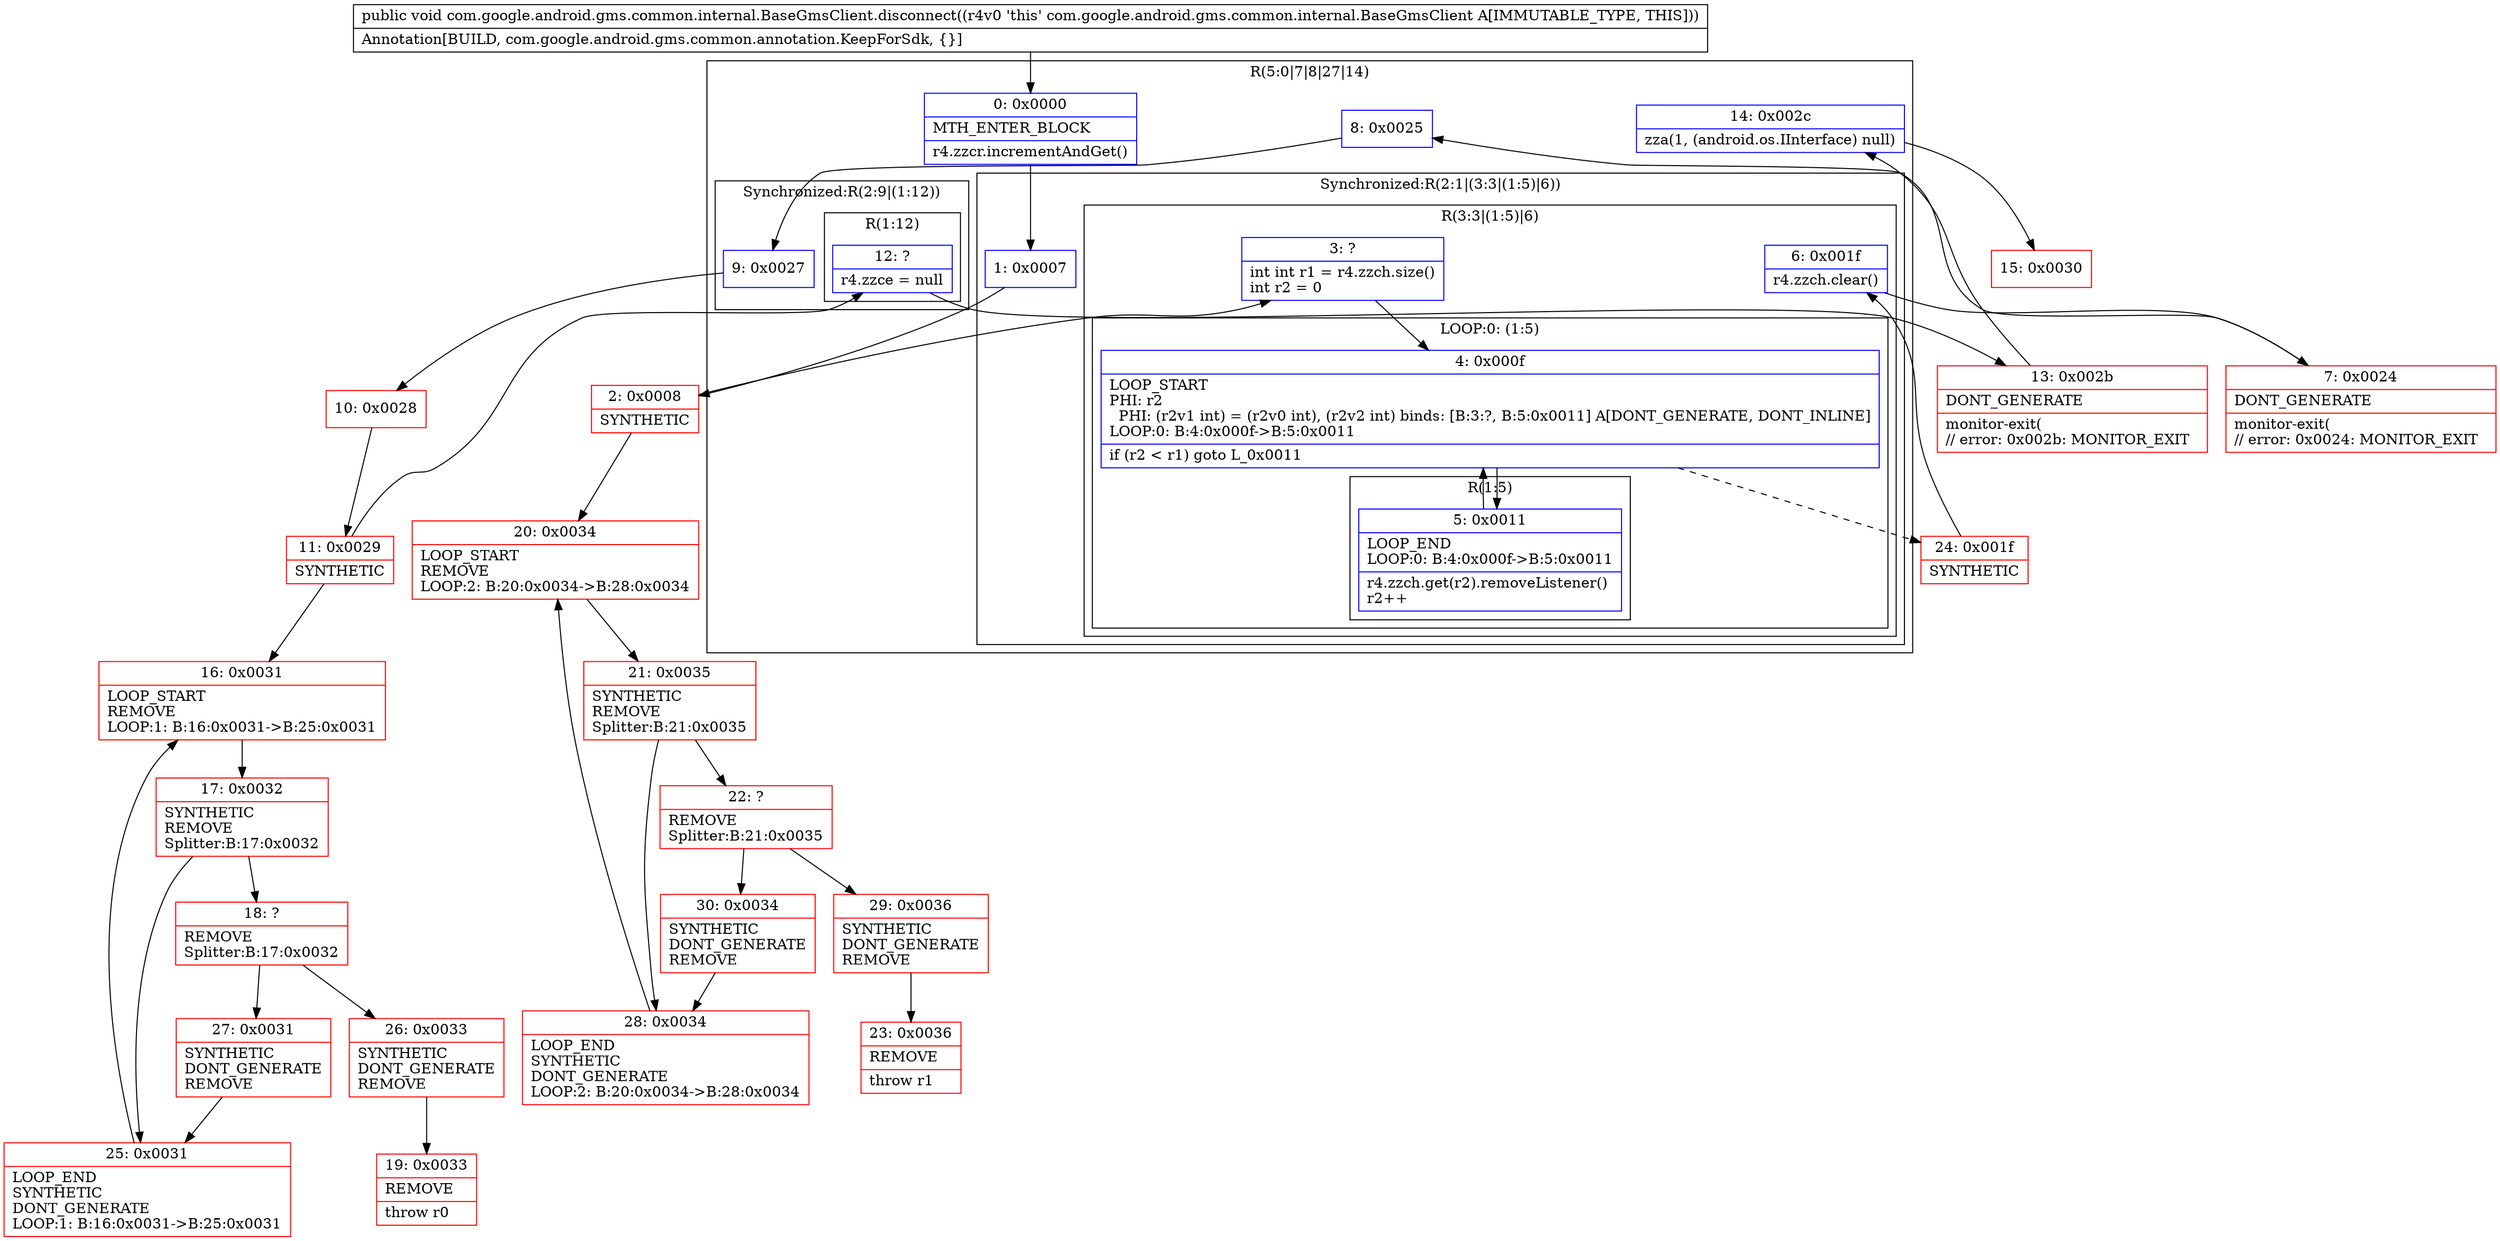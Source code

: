 digraph "CFG forcom.google.android.gms.common.internal.BaseGmsClient.disconnect()V" {
subgraph cluster_Region_863115227 {
label = "R(5:0|7|8|27|14)";
node [shape=record,color=blue];
Node_0 [shape=record,label="{0\:\ 0x0000|MTH_ENTER_BLOCK\l|r4.zzcr.incrementAndGet()\l}"];
subgraph cluster_SynchronizedRegion_1540218216 {
label = "Synchronized:R(2:1|(3:3|(1:5)|6))";
node [shape=record,color=blue];
Node_1 [shape=record,label="{1\:\ 0x0007}"];
subgraph cluster_Region_473504587 {
label = "R(3:3|(1:5)|6)";
node [shape=record,color=blue];
Node_3 [shape=record,label="{3\:\ ?|int int r1 = r4.zzch.size()\lint r2 = 0\l}"];
subgraph cluster_LoopRegion_1570915352 {
label = "LOOP:0: (1:5)";
node [shape=record,color=blue];
Node_4 [shape=record,label="{4\:\ 0x000f|LOOP_START\lPHI: r2 \l  PHI: (r2v1 int) = (r2v0 int), (r2v2 int) binds: [B:3:?, B:5:0x0011] A[DONT_GENERATE, DONT_INLINE]\lLOOP:0: B:4:0x000f\-\>B:5:0x0011\l|if (r2 \< r1) goto L_0x0011\l}"];
subgraph cluster_Region_1906847624 {
label = "R(1:5)";
node [shape=record,color=blue];
Node_5 [shape=record,label="{5\:\ 0x0011|LOOP_END\lLOOP:0: B:4:0x000f\-\>B:5:0x0011\l|r4.zzch.get(r2).removeListener()\lr2++\l}"];
}
}
Node_6 [shape=record,label="{6\:\ 0x001f|r4.zzch.clear()\l}"];
}
}
Node_8 [shape=record,label="{8\:\ 0x0025}"];
subgraph cluster_SynchronizedRegion_866780861 {
label = "Synchronized:R(2:9|(1:12))";
node [shape=record,color=blue];
Node_9 [shape=record,label="{9\:\ 0x0027}"];
subgraph cluster_Region_1332119328 {
label = "R(1:12)";
node [shape=record,color=blue];
Node_12 [shape=record,label="{12\:\ ?|r4.zzce = null\l}"];
}
}
Node_14 [shape=record,label="{14\:\ 0x002c|zza(1, (android.os.IInterface) null)\l}"];
}
Node_2 [shape=record,color=red,label="{2\:\ 0x0008|SYNTHETIC\l}"];
Node_7 [shape=record,color=red,label="{7\:\ 0x0024|DONT_GENERATE\l|monitor\-exit(\l\/\/ error: 0x0024: MONITOR_EXIT  \l}"];
Node_10 [shape=record,color=red,label="{10\:\ 0x0028}"];
Node_11 [shape=record,color=red,label="{11\:\ 0x0029|SYNTHETIC\l}"];
Node_13 [shape=record,color=red,label="{13\:\ 0x002b|DONT_GENERATE\l|monitor\-exit(\l\/\/ error: 0x002b: MONITOR_EXIT  \l}"];
Node_15 [shape=record,color=red,label="{15\:\ 0x0030}"];
Node_16 [shape=record,color=red,label="{16\:\ 0x0031|LOOP_START\lREMOVE\lLOOP:1: B:16:0x0031\-\>B:25:0x0031\l}"];
Node_17 [shape=record,color=red,label="{17\:\ 0x0032|SYNTHETIC\lREMOVE\lSplitter:B:17:0x0032\l}"];
Node_18 [shape=record,color=red,label="{18\:\ ?|REMOVE\lSplitter:B:17:0x0032\l}"];
Node_19 [shape=record,color=red,label="{19\:\ 0x0033|REMOVE\l|throw r0\l}"];
Node_20 [shape=record,color=red,label="{20\:\ 0x0034|LOOP_START\lREMOVE\lLOOP:2: B:20:0x0034\-\>B:28:0x0034\l}"];
Node_21 [shape=record,color=red,label="{21\:\ 0x0035|SYNTHETIC\lREMOVE\lSplitter:B:21:0x0035\l}"];
Node_22 [shape=record,color=red,label="{22\:\ ?|REMOVE\lSplitter:B:21:0x0035\l}"];
Node_23 [shape=record,color=red,label="{23\:\ 0x0036|REMOVE\l|throw r1\l}"];
Node_24 [shape=record,color=red,label="{24\:\ 0x001f|SYNTHETIC\l}"];
Node_25 [shape=record,color=red,label="{25\:\ 0x0031|LOOP_END\lSYNTHETIC\lDONT_GENERATE\lLOOP:1: B:16:0x0031\-\>B:25:0x0031\l}"];
Node_26 [shape=record,color=red,label="{26\:\ 0x0033|SYNTHETIC\lDONT_GENERATE\lREMOVE\l}"];
Node_27 [shape=record,color=red,label="{27\:\ 0x0031|SYNTHETIC\lDONT_GENERATE\lREMOVE\l}"];
Node_28 [shape=record,color=red,label="{28\:\ 0x0034|LOOP_END\lSYNTHETIC\lDONT_GENERATE\lLOOP:2: B:20:0x0034\-\>B:28:0x0034\l}"];
Node_29 [shape=record,color=red,label="{29\:\ 0x0036|SYNTHETIC\lDONT_GENERATE\lREMOVE\l}"];
Node_30 [shape=record,color=red,label="{30\:\ 0x0034|SYNTHETIC\lDONT_GENERATE\lREMOVE\l}"];
MethodNode[shape=record,label="{public void com.google.android.gms.common.internal.BaseGmsClient.disconnect((r4v0 'this' com.google.android.gms.common.internal.BaseGmsClient A[IMMUTABLE_TYPE, THIS]))  | Annotation[BUILD, com.google.android.gms.common.annotation.KeepForSdk, \{\}]\l}"];
MethodNode -> Node_0;
Node_0 -> Node_1;
Node_1 -> Node_2;
Node_3 -> Node_4;
Node_4 -> Node_5;
Node_4 -> Node_24[style=dashed];
Node_5 -> Node_4;
Node_6 -> Node_7;
Node_8 -> Node_9;
Node_9 -> Node_10;
Node_12 -> Node_13;
Node_14 -> Node_15;
Node_2 -> Node_3;
Node_2 -> Node_20;
Node_7 -> Node_8;
Node_10 -> Node_11;
Node_11 -> Node_12;
Node_11 -> Node_16;
Node_13 -> Node_14;
Node_16 -> Node_17;
Node_17 -> Node_18;
Node_17 -> Node_25;
Node_18 -> Node_26;
Node_18 -> Node_27;
Node_20 -> Node_21;
Node_21 -> Node_22;
Node_21 -> Node_28;
Node_22 -> Node_29;
Node_22 -> Node_30;
Node_24 -> Node_6;
Node_25 -> Node_16;
Node_26 -> Node_19;
Node_27 -> Node_25;
Node_28 -> Node_20;
Node_29 -> Node_23;
Node_30 -> Node_28;
}

